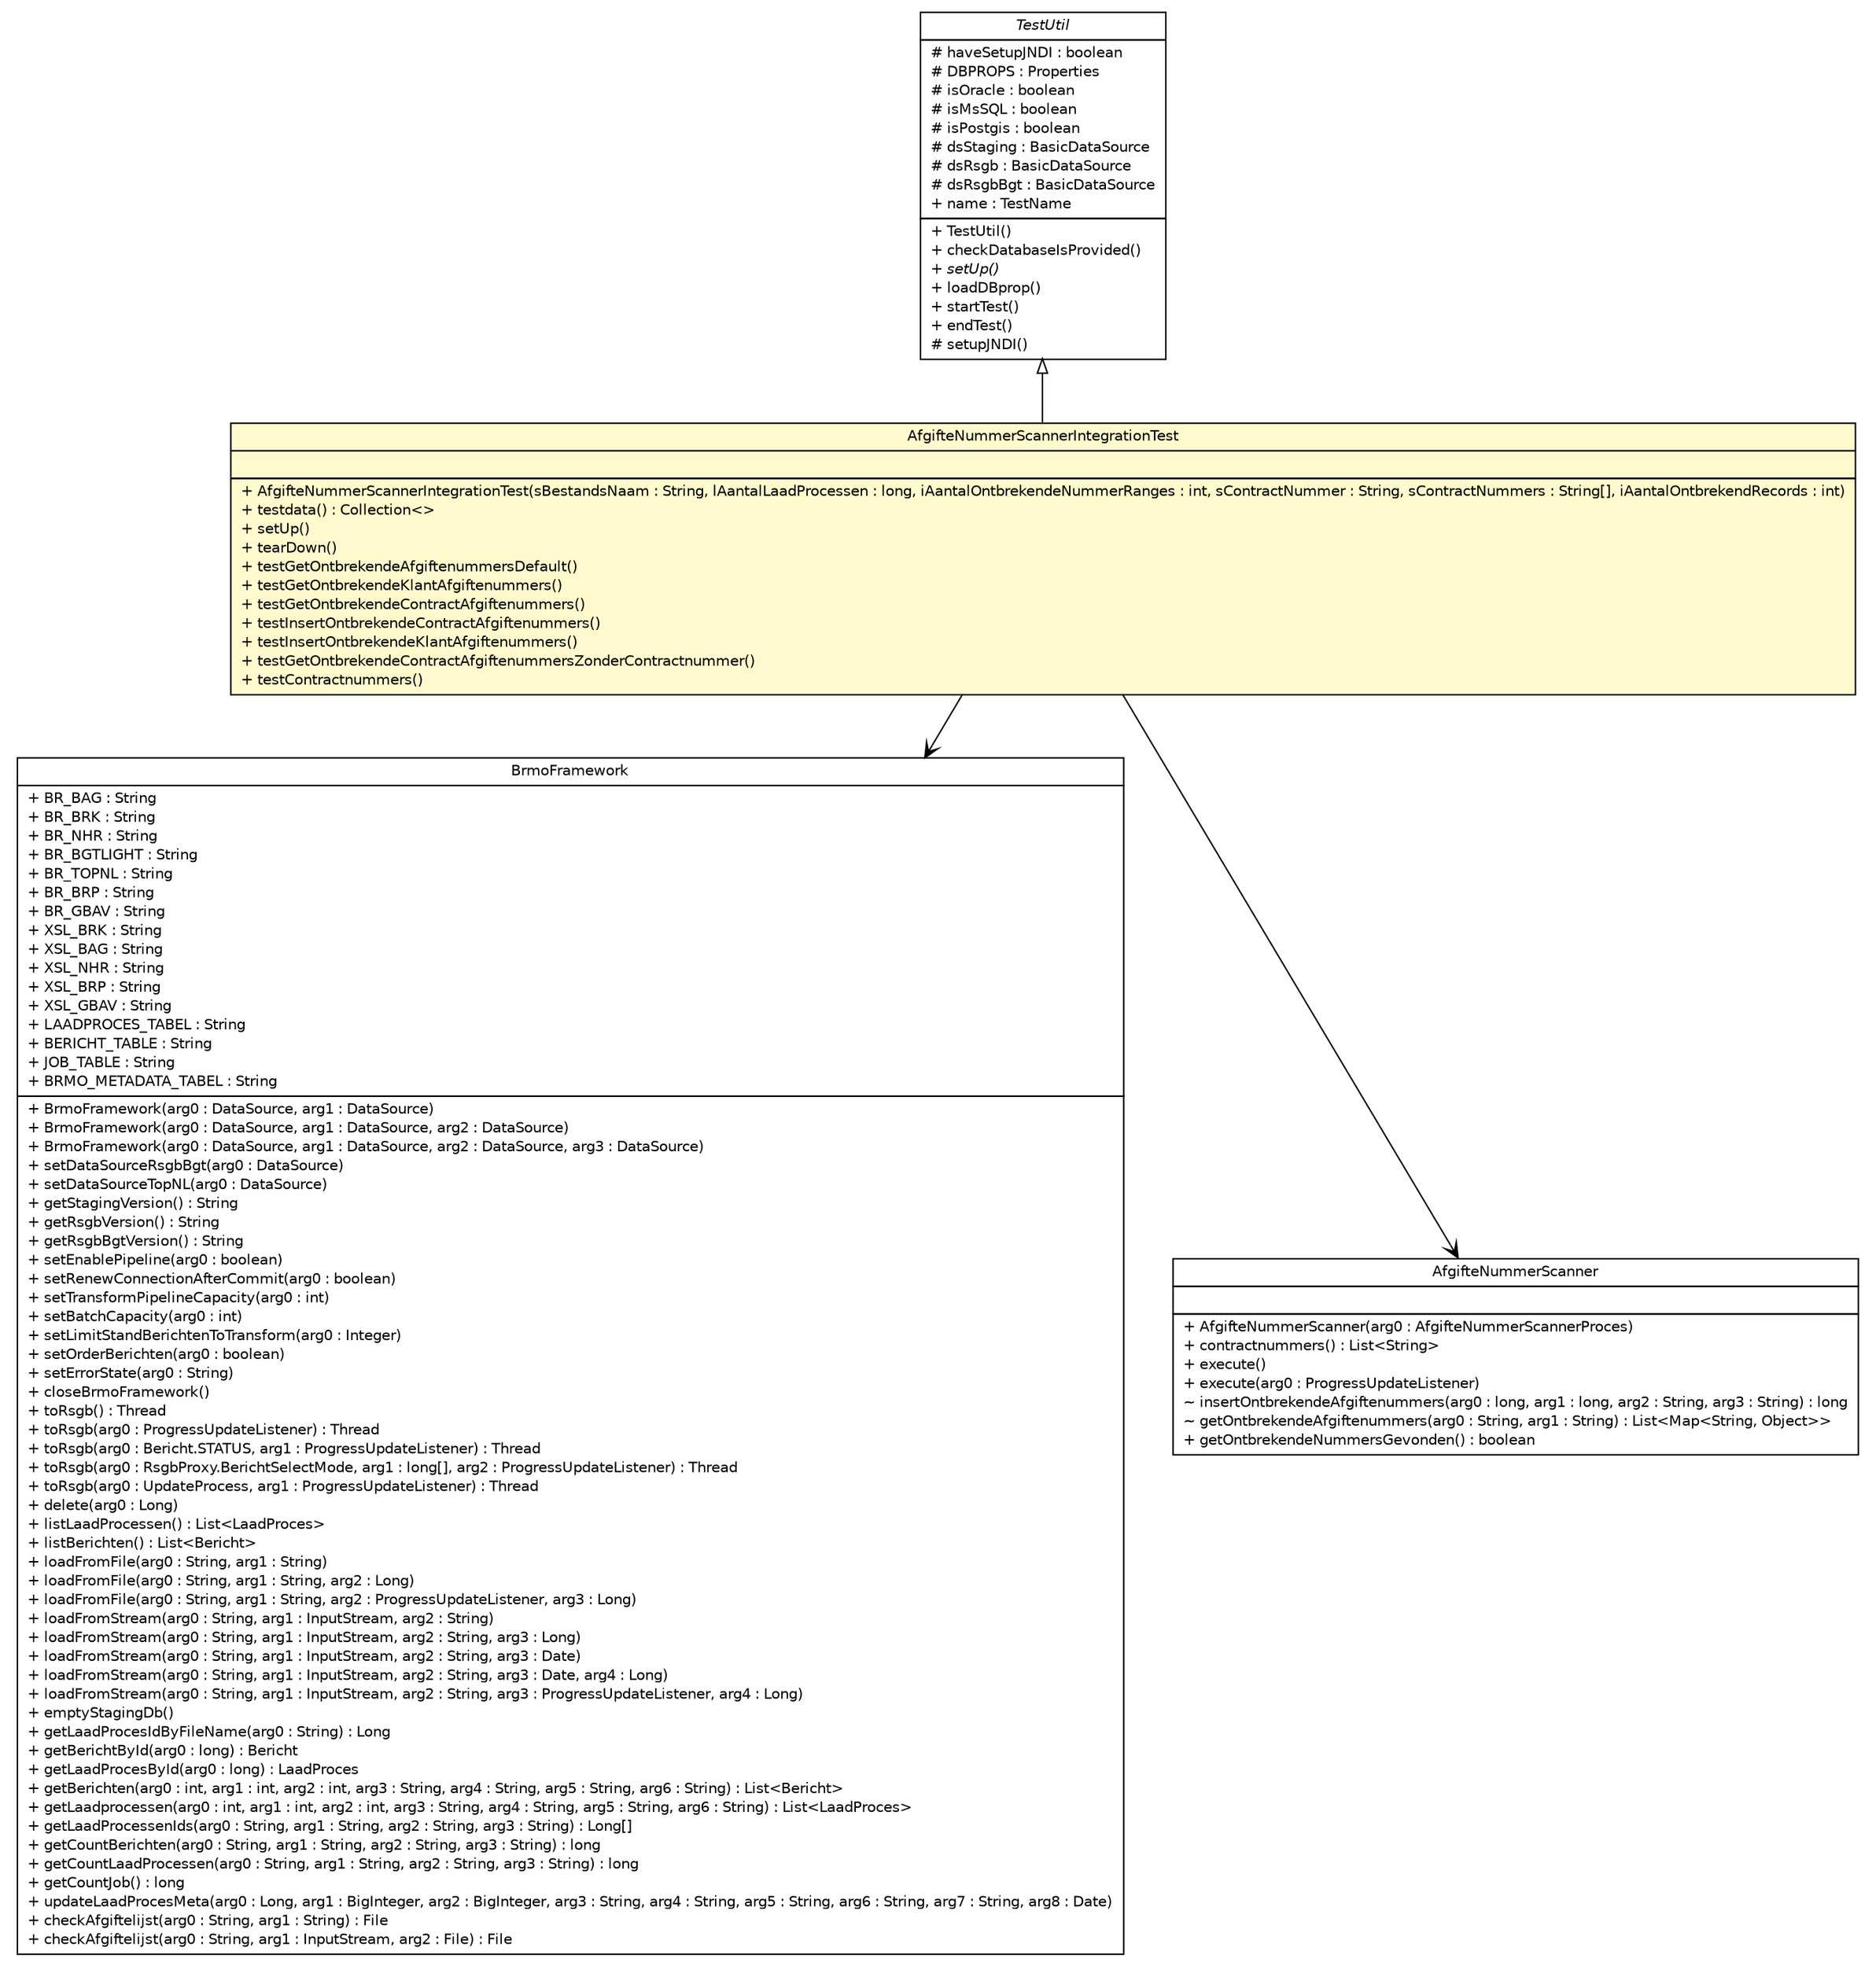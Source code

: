 #!/usr/local/bin/dot
#
# Class diagram 
# Generated by UMLGraph version R5_6-24-gf6e263 (http://www.umlgraph.org/)
#

digraph G {
	edge [fontname="Helvetica",fontsize=10,labelfontname="Helvetica",labelfontsize=10];
	node [fontname="Helvetica",fontsize=10,shape=plaintext];
	nodesep=0.25;
	ranksep=0.5;
	// nl.b3p.brmo.service.testutil.TestUtil
	c156 [label=<<table title="nl.b3p.brmo.service.testutil.TestUtil" border="0" cellborder="1" cellspacing="0" cellpadding="2" port="p" href="../testutil/TestUtil.html">
		<tr><td><table border="0" cellspacing="0" cellpadding="1">
<tr><td align="center" balign="center"><font face="Helvetica-Oblique"> TestUtil </font></td></tr>
		</table></td></tr>
		<tr><td><table border="0" cellspacing="0" cellpadding="1">
<tr><td align="left" balign="left"> # haveSetupJNDI : boolean </td></tr>
<tr><td align="left" balign="left"> # DBPROPS : Properties </td></tr>
<tr><td align="left" balign="left"> # isOracle : boolean </td></tr>
<tr><td align="left" balign="left"> # isMsSQL : boolean </td></tr>
<tr><td align="left" balign="left"> # isPostgis : boolean </td></tr>
<tr><td align="left" balign="left"> # dsStaging : BasicDataSource </td></tr>
<tr><td align="left" balign="left"> # dsRsgb : BasicDataSource </td></tr>
<tr><td align="left" balign="left"> # dsRsgbBgt : BasicDataSource </td></tr>
<tr><td align="left" balign="left"> + name : TestName </td></tr>
		</table></td></tr>
		<tr><td><table border="0" cellspacing="0" cellpadding="1">
<tr><td align="left" balign="left"> + TestUtil() </td></tr>
<tr><td align="left" balign="left"> + checkDatabaseIsProvided() </td></tr>
<tr><td align="left" balign="left"><font face="Helvetica-Oblique" point-size="10.0"> + setUp() </font></td></tr>
<tr><td align="left" balign="left"> + loadDBprop() </td></tr>
<tr><td align="left" balign="left"> + startTest() </td></tr>
<tr><td align="left" balign="left"> + endTest() </td></tr>
<tr><td align="left" balign="left"> # setupJNDI() </td></tr>
		</table></td></tr>
		</table>>, URL="../testutil/TestUtil.html", fontname="Helvetica", fontcolor="black", fontsize=10.0];
	// nl.b3p.brmo.service.scanner.AfgifteNummerScannerIntegrationTest
	c157 [label=<<table title="nl.b3p.brmo.service.scanner.AfgifteNummerScannerIntegrationTest" border="0" cellborder="1" cellspacing="0" cellpadding="2" port="p" bgcolor="lemonChiffon" href="./AfgifteNummerScannerIntegrationTest.html">
		<tr><td><table border="0" cellspacing="0" cellpadding="1">
<tr><td align="center" balign="center"> AfgifteNummerScannerIntegrationTest </td></tr>
		</table></td></tr>
		<tr><td><table border="0" cellspacing="0" cellpadding="1">
<tr><td align="left" balign="left">  </td></tr>
		</table></td></tr>
		<tr><td><table border="0" cellspacing="0" cellpadding="1">
<tr><td align="left" balign="left"> + AfgifteNummerScannerIntegrationTest(sBestandsNaam : String, lAantalLaadProcessen : long, iAantalOntbrekendeNummerRanges : int, sContractNummer : String, sContractNummers : String[], iAantalOntbrekendRecords : int) </td></tr>
<tr><td align="left" balign="left"> + testdata() : Collection&lt;&gt; </td></tr>
<tr><td align="left" balign="left"> + setUp() </td></tr>
<tr><td align="left" balign="left"> + tearDown() </td></tr>
<tr><td align="left" balign="left"> + testGetOntbrekendeAfgiftenummersDefault() </td></tr>
<tr><td align="left" balign="left"> + testGetOntbrekendeKlantAfgiftenummers() </td></tr>
<tr><td align="left" balign="left"> + testGetOntbrekendeContractAfgiftenummers() </td></tr>
<tr><td align="left" balign="left"> + testInsertOntbrekendeContractAfgiftenummers() </td></tr>
<tr><td align="left" balign="left"> + testInsertOntbrekendeKlantAfgiftenummers() </td></tr>
<tr><td align="left" balign="left"> + testGetOntbrekendeContractAfgiftenummersZonderContractnummer() </td></tr>
<tr><td align="left" balign="left"> + testContractnummers() </td></tr>
		</table></td></tr>
		</table>>, URL="./AfgifteNummerScannerIntegrationTest.html", fontname="Helvetica", fontcolor="black", fontsize=10.0];
	//nl.b3p.brmo.service.scanner.AfgifteNummerScannerIntegrationTest extends nl.b3p.brmo.service.testutil.TestUtil
	c156:p -> c157:p [dir=back,arrowtail=empty];
	// nl.b3p.brmo.service.scanner.AfgifteNummerScannerIntegrationTest NAVASSOC nl.b3p.brmo.loader.BrmoFramework
	c157:p -> c163:p [taillabel="", label="", headlabel="", fontname="Helvetica", fontcolor="black", fontsize=10.0, color="black", arrowhead=open];
	// nl.b3p.brmo.service.scanner.AfgifteNummerScannerIntegrationTest NAVASSOC nl.b3p.brmo.service.scanner.AfgifteNummerScanner
	c157:p -> c167:p [taillabel="", label="", headlabel="", fontname="Helvetica", fontcolor="black", fontsize=10.0, color="black", arrowhead=open];
	// nl.b3p.brmo.service.scanner.AfgifteNummerScanner
	c167 [label=<<table title="nl.b3p.brmo.service.scanner.AfgifteNummerScanner" border="0" cellborder="1" cellspacing="0" cellpadding="2" port="p">
		<tr><td><table border="0" cellspacing="0" cellpadding="1">
<tr><td align="center" balign="center"> AfgifteNummerScanner </td></tr>
		</table></td></tr>
		<tr><td><table border="0" cellspacing="0" cellpadding="1">
<tr><td align="left" balign="left">  </td></tr>
		</table></td></tr>
		<tr><td><table border="0" cellspacing="0" cellpadding="1">
<tr><td align="left" balign="left"> + AfgifteNummerScanner(arg0 : AfgifteNummerScannerProces) </td></tr>
<tr><td align="left" balign="left"> + contractnummers() : List&lt;String&gt; </td></tr>
<tr><td align="left" balign="left"> + execute() </td></tr>
<tr><td align="left" balign="left"> + execute(arg0 : ProgressUpdateListener) </td></tr>
<tr><td align="left" balign="left"> ~ insertOntbrekendeAfgiftenummers(arg0 : long, arg1 : long, arg2 : String, arg3 : String) : long </td></tr>
<tr><td align="left" balign="left"> ~ getOntbrekendeAfgiftenummers(arg0 : String, arg1 : String) : List&lt;Map&lt;String, Object&gt;&gt; </td></tr>
<tr><td align="left" balign="left"> + getOntbrekendeNummersGevonden() : boolean </td></tr>
		</table></td></tr>
		</table>>, URL="null", fontname="Helvetica", fontcolor="black", fontsize=10.0];
	// nl.b3p.brmo.loader.BrmoFramework
	c163 [label=<<table title="nl.b3p.brmo.loader.BrmoFramework" border="0" cellborder="1" cellspacing="0" cellpadding="2" port="p">
		<tr><td><table border="0" cellspacing="0" cellpadding="1">
<tr><td align="center" balign="center"> BrmoFramework </td></tr>
		</table></td></tr>
		<tr><td><table border="0" cellspacing="0" cellpadding="1">
<tr><td align="left" balign="left"> + BR_BAG : String </td></tr>
<tr><td align="left" balign="left"> + BR_BRK : String </td></tr>
<tr><td align="left" balign="left"> + BR_NHR : String </td></tr>
<tr><td align="left" balign="left"> + BR_BGTLIGHT : String </td></tr>
<tr><td align="left" balign="left"> + BR_TOPNL : String </td></tr>
<tr><td align="left" balign="left"> + BR_BRP : String </td></tr>
<tr><td align="left" balign="left"> + BR_GBAV : String </td></tr>
<tr><td align="left" balign="left"> + XSL_BRK : String </td></tr>
<tr><td align="left" balign="left"> + XSL_BAG : String </td></tr>
<tr><td align="left" balign="left"> + XSL_NHR : String </td></tr>
<tr><td align="left" balign="left"> + XSL_BRP : String </td></tr>
<tr><td align="left" balign="left"> + XSL_GBAV : String </td></tr>
<tr><td align="left" balign="left"> + LAADPROCES_TABEL : String </td></tr>
<tr><td align="left" balign="left"> + BERICHT_TABLE : String </td></tr>
<tr><td align="left" balign="left"> + JOB_TABLE : String </td></tr>
<tr><td align="left" balign="left"> + BRMO_METADATA_TABEL : String </td></tr>
		</table></td></tr>
		<tr><td><table border="0" cellspacing="0" cellpadding="1">
<tr><td align="left" balign="left"> + BrmoFramework(arg0 : DataSource, arg1 : DataSource) </td></tr>
<tr><td align="left" balign="left"> + BrmoFramework(arg0 : DataSource, arg1 : DataSource, arg2 : DataSource) </td></tr>
<tr><td align="left" balign="left"> + BrmoFramework(arg0 : DataSource, arg1 : DataSource, arg2 : DataSource, arg3 : DataSource) </td></tr>
<tr><td align="left" balign="left"> + setDataSourceRsgbBgt(arg0 : DataSource) </td></tr>
<tr><td align="left" balign="left"> + setDataSourceTopNL(arg0 : DataSource) </td></tr>
<tr><td align="left" balign="left"> + getStagingVersion() : String </td></tr>
<tr><td align="left" balign="left"> + getRsgbVersion() : String </td></tr>
<tr><td align="left" balign="left"> + getRsgbBgtVersion() : String </td></tr>
<tr><td align="left" balign="left"> + setEnablePipeline(arg0 : boolean) </td></tr>
<tr><td align="left" balign="left"> + setRenewConnectionAfterCommit(arg0 : boolean) </td></tr>
<tr><td align="left" balign="left"> + setTransformPipelineCapacity(arg0 : int) </td></tr>
<tr><td align="left" balign="left"> + setBatchCapacity(arg0 : int) </td></tr>
<tr><td align="left" balign="left"> + setLimitStandBerichtenToTransform(arg0 : Integer) </td></tr>
<tr><td align="left" balign="left"> + setOrderBerichten(arg0 : boolean) </td></tr>
<tr><td align="left" balign="left"> + setErrorState(arg0 : String) </td></tr>
<tr><td align="left" balign="left"> + closeBrmoFramework() </td></tr>
<tr><td align="left" balign="left"> + toRsgb() : Thread </td></tr>
<tr><td align="left" balign="left"> + toRsgb(arg0 : ProgressUpdateListener) : Thread </td></tr>
<tr><td align="left" balign="left"> + toRsgb(arg0 : Bericht.STATUS, arg1 : ProgressUpdateListener) : Thread </td></tr>
<tr><td align="left" balign="left"> + toRsgb(arg0 : RsgbProxy.BerichtSelectMode, arg1 : long[], arg2 : ProgressUpdateListener) : Thread </td></tr>
<tr><td align="left" balign="left"> + toRsgb(arg0 : UpdateProcess, arg1 : ProgressUpdateListener) : Thread </td></tr>
<tr><td align="left" balign="left"> + delete(arg0 : Long) </td></tr>
<tr><td align="left" balign="left"> + listLaadProcessen() : List&lt;LaadProces&gt; </td></tr>
<tr><td align="left" balign="left"> + listBerichten() : List&lt;Bericht&gt; </td></tr>
<tr><td align="left" balign="left"> + loadFromFile(arg0 : String, arg1 : String) </td></tr>
<tr><td align="left" balign="left"> + loadFromFile(arg0 : String, arg1 : String, arg2 : Long) </td></tr>
<tr><td align="left" balign="left"> + loadFromFile(arg0 : String, arg1 : String, arg2 : ProgressUpdateListener, arg3 : Long) </td></tr>
<tr><td align="left" balign="left"> + loadFromStream(arg0 : String, arg1 : InputStream, arg2 : String) </td></tr>
<tr><td align="left" balign="left"> + loadFromStream(arg0 : String, arg1 : InputStream, arg2 : String, arg3 : Long) </td></tr>
<tr><td align="left" balign="left"> + loadFromStream(arg0 : String, arg1 : InputStream, arg2 : String, arg3 : Date) </td></tr>
<tr><td align="left" balign="left"> + loadFromStream(arg0 : String, arg1 : InputStream, arg2 : String, arg3 : Date, arg4 : Long) </td></tr>
<tr><td align="left" balign="left"> + loadFromStream(arg0 : String, arg1 : InputStream, arg2 : String, arg3 : ProgressUpdateListener, arg4 : Long) </td></tr>
<tr><td align="left" balign="left"> + emptyStagingDb() </td></tr>
<tr><td align="left" balign="left"> + getLaadProcesIdByFileName(arg0 : String) : Long </td></tr>
<tr><td align="left" balign="left"> + getBerichtById(arg0 : long) : Bericht </td></tr>
<tr><td align="left" balign="left"> + getLaadProcesById(arg0 : long) : LaadProces </td></tr>
<tr><td align="left" balign="left"> + getBerichten(arg0 : int, arg1 : int, arg2 : int, arg3 : String, arg4 : String, arg5 : String, arg6 : String) : List&lt;Bericht&gt; </td></tr>
<tr><td align="left" balign="left"> + getLaadprocessen(arg0 : int, arg1 : int, arg2 : int, arg3 : String, arg4 : String, arg5 : String, arg6 : String) : List&lt;LaadProces&gt; </td></tr>
<tr><td align="left" balign="left"> + getLaadProcessenIds(arg0 : String, arg1 : String, arg2 : String, arg3 : String) : Long[] </td></tr>
<tr><td align="left" balign="left"> + getCountBerichten(arg0 : String, arg1 : String, arg2 : String, arg3 : String) : long </td></tr>
<tr><td align="left" balign="left"> + getCountLaadProcessen(arg0 : String, arg1 : String, arg2 : String, arg3 : String) : long </td></tr>
<tr><td align="left" balign="left"> + getCountJob() : long </td></tr>
<tr><td align="left" balign="left"> + updateLaadProcesMeta(arg0 : Long, arg1 : BigInteger, arg2 : BigInteger, arg3 : String, arg4 : String, arg5 : String, arg6 : String, arg7 : String, arg8 : Date) </td></tr>
<tr><td align="left" balign="left"> + checkAfgiftelijst(arg0 : String, arg1 : String) : File </td></tr>
<tr><td align="left" balign="left"> + checkAfgiftelijst(arg0 : String, arg1 : InputStream, arg2 : File) : File </td></tr>
		</table></td></tr>
		</table>>, URL="null", fontname="Helvetica", fontcolor="black", fontsize=10.0];
}

